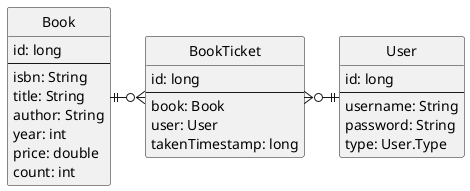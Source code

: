 @startuml

' hide the spot
hide circle

' avoid problems with angled crows feet
skinparam linetype ortho

entity "Book" as Book {
    id: long
    --
    isbn: String
    title: String
    author: String
    year: int
    price: double
    count: int
}

entity "BookTicket" as BookTicket {
    id: long
    --
    book: Book
    user: User
    takenTimestamp: long
}

entity "User" as User {
    id: long
    --
    username: String
    password: String
    type: User.Type
}

Book ||-o{ BookTicket
BookTicket }o-|| User
@enduml